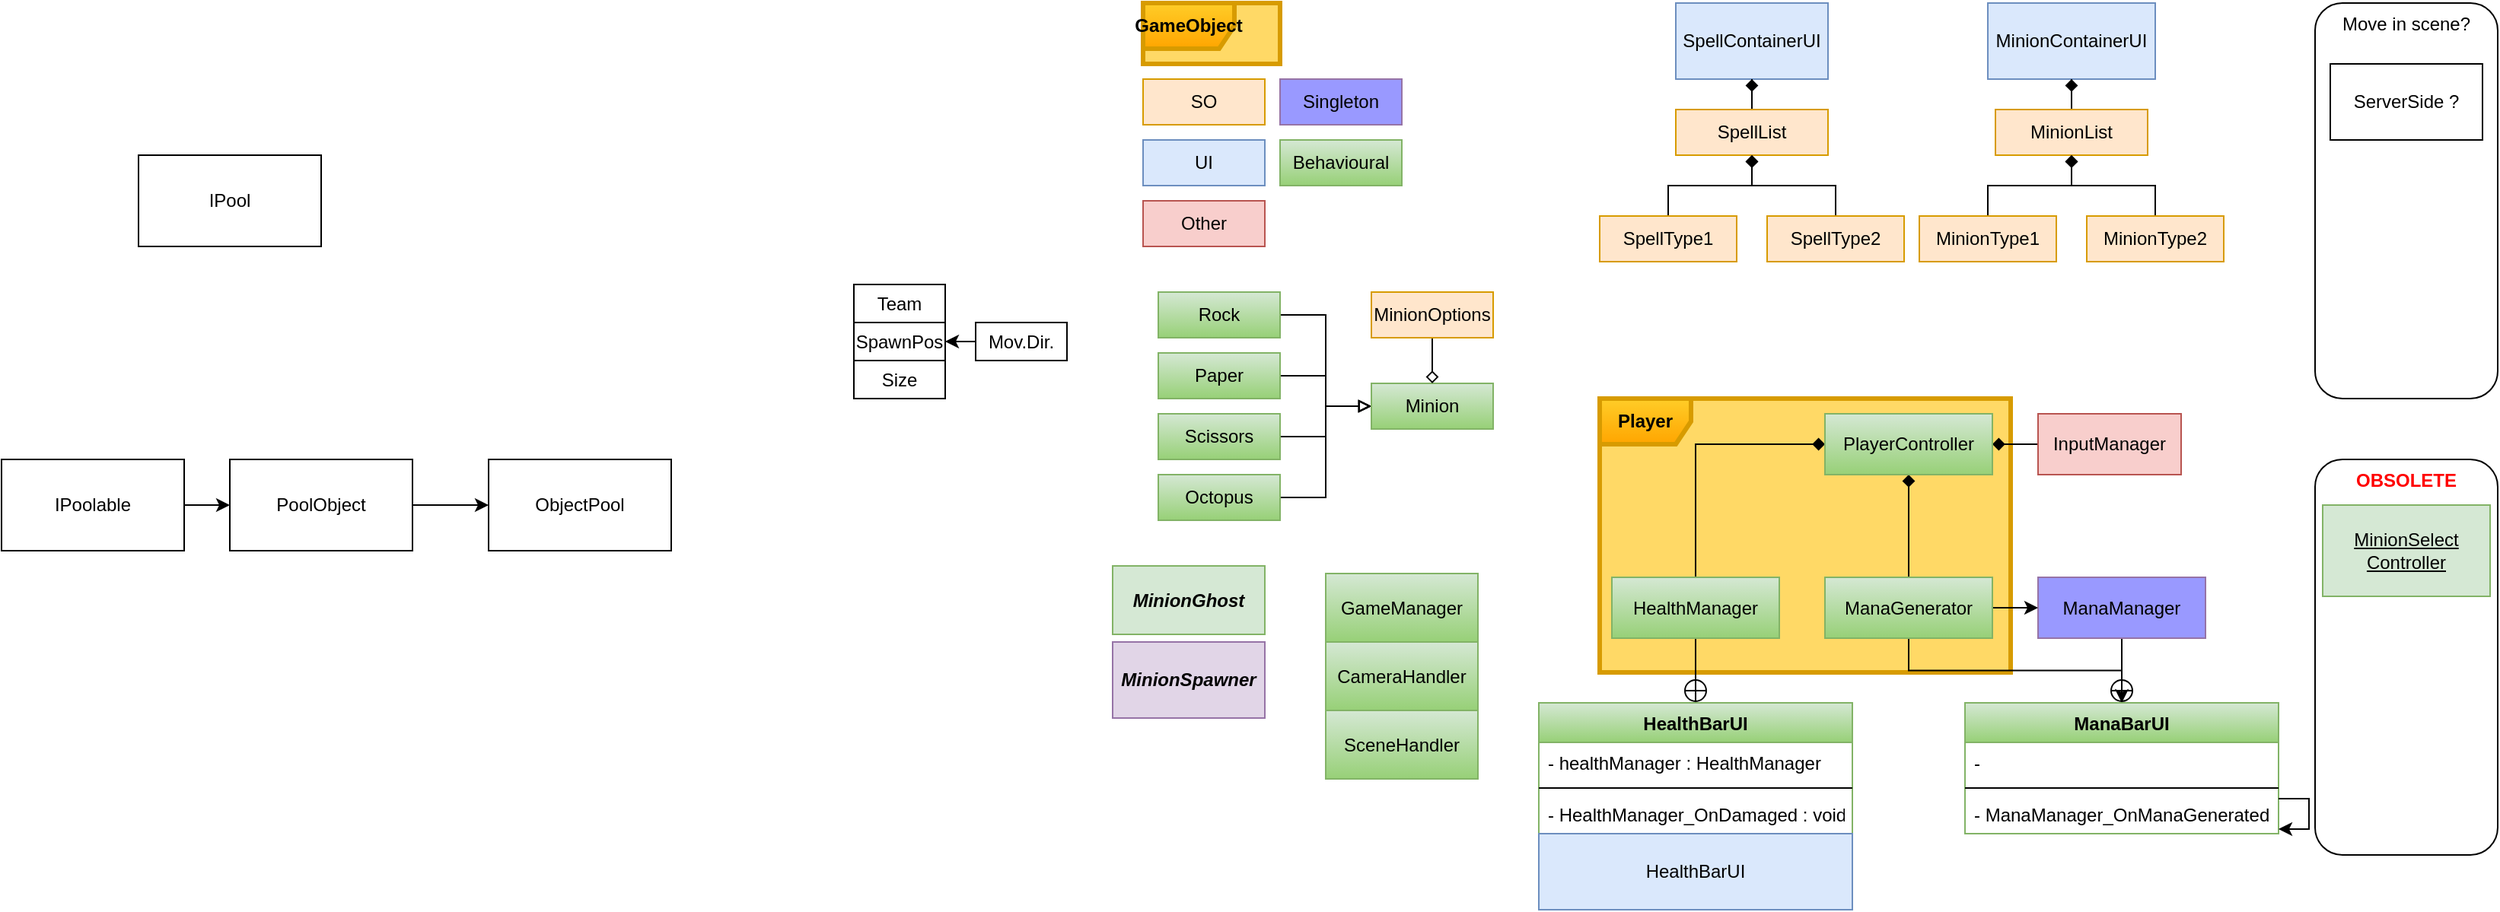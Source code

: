 <mxfile version="16.0.2" type="device"><diagram id="GfL2itH7mbFoeTGBQEbW" name="Sayfa -1"><mxGraphModel dx="1865" dy="689" grid="1" gridSize="10" guides="1" tooltips="1" connect="1" arrows="1" fold="1" page="1" pageScale="1" pageWidth="827" pageHeight="1169" math="0" shadow="0"><root><mxCell id="0"/><mxCell id="1" parent="0"/><mxCell id="EcPCMLKlSUhCGShAriqz-20" value="&lt;b&gt;Player&lt;/b&gt;" style="shape=umlFrame;whiteSpace=wrap;html=1;strokeColor=#d79b00;fillColor=#ffcd28;gradientColor=#ffa500;strokeWidth=3;perimeterSpacing=0;swimlaneFillColor=#FFD966;align=center;" parent="1" vertex="1"><mxGeometry x="340" y="270" width="270" height="180" as="geometry"/></mxCell><mxCell id="Eb7JJvt_ekmqcAMITwJL-7" style="edgeStyle=orthogonalEdgeStyle;rounded=0;orthogonalLoop=1;jettySize=auto;html=1;exitX=1;exitY=0.5;exitDx=0;exitDy=0;entryX=0;entryY=0.5;entryDx=0;entryDy=0;endArrow=block;endFill=0;" parent="1" source="Eb7JJvt_ekmqcAMITwJL-1" target="Eb7JJvt_ekmqcAMITwJL-6" edge="1"><mxGeometry relative="1" as="geometry"/></mxCell><mxCell id="Eb7JJvt_ekmqcAMITwJL-1" value="Rock" style="rounded=0;whiteSpace=wrap;html=1;fillColor=#d5e8d4;strokeColor=#82b366;gradientColor=#97d077;" parent="1" vertex="1"><mxGeometry x="50" y="200" width="80" height="30" as="geometry"/></mxCell><mxCell id="Eb7JJvt_ekmqcAMITwJL-8" style="edgeStyle=orthogonalEdgeStyle;rounded=0;orthogonalLoop=1;jettySize=auto;html=1;exitX=1;exitY=0.5;exitDx=0;exitDy=0;entryX=0;entryY=0.5;entryDx=0;entryDy=0;endArrow=block;endFill=0;" parent="1" source="Eb7JJvt_ekmqcAMITwJL-2" target="Eb7JJvt_ekmqcAMITwJL-6" edge="1"><mxGeometry relative="1" as="geometry"/></mxCell><mxCell id="Eb7JJvt_ekmqcAMITwJL-2" value="Paper" style="rounded=0;whiteSpace=wrap;html=1;fillColor=#d5e8d4;strokeColor=#82b366;gradientColor=#97d077;" parent="1" vertex="1"><mxGeometry x="50" y="240" width="80" height="30" as="geometry"/></mxCell><mxCell id="Eb7JJvt_ekmqcAMITwJL-9" style="edgeStyle=orthogonalEdgeStyle;rounded=0;orthogonalLoop=1;jettySize=auto;html=1;exitX=1;exitY=0.5;exitDx=0;exitDy=0;entryX=0;entryY=0.5;entryDx=0;entryDy=0;endArrow=block;endFill=0;" parent="1" source="Eb7JJvt_ekmqcAMITwJL-3" target="Eb7JJvt_ekmqcAMITwJL-6" edge="1"><mxGeometry relative="1" as="geometry"/></mxCell><mxCell id="Eb7JJvt_ekmqcAMITwJL-3" value="Scissors" style="rounded=0;whiteSpace=wrap;html=1;fillColor=#d5e8d4;strokeColor=#82b366;gradientColor=#97d077;" parent="1" vertex="1"><mxGeometry x="50" y="280" width="80" height="30" as="geometry"/></mxCell><mxCell id="Eb7JJvt_ekmqcAMITwJL-10" style="edgeStyle=orthogonalEdgeStyle;rounded=0;orthogonalLoop=1;jettySize=auto;html=1;exitX=1;exitY=0.5;exitDx=0;exitDy=0;entryX=0;entryY=0.5;entryDx=0;entryDy=0;endArrow=block;endFill=0;" parent="1" source="Eb7JJvt_ekmqcAMITwJL-4" target="Eb7JJvt_ekmqcAMITwJL-6" edge="1"><mxGeometry relative="1" as="geometry"/></mxCell><mxCell id="Eb7JJvt_ekmqcAMITwJL-4" value="Octopus" style="rounded=0;whiteSpace=wrap;html=1;fillColor=#d5e8d4;strokeColor=#82b366;gradientColor=#97d077;" parent="1" vertex="1"><mxGeometry x="50" y="320" width="80" height="30" as="geometry"/></mxCell><mxCell id="Eb7JJvt_ekmqcAMITwJL-5" value="MinionSpawner" style="rounded=0;whiteSpace=wrap;html=1;fillColor=#e1d5e7;strokeColor=#9673a6;fontStyle=3" parent="1" vertex="1"><mxGeometry x="20" y="430" width="100" height="50" as="geometry"/></mxCell><mxCell id="Eb7JJvt_ekmqcAMITwJL-6" value="Minion" style="rounded=0;whiteSpace=wrap;html=1;fillColor=#d5e8d4;strokeColor=#82b366;gradientColor=#97d077;" parent="1" vertex="1"><mxGeometry x="190" y="260" width="80" height="30" as="geometry"/></mxCell><mxCell id="Eb7JJvt_ekmqcAMITwJL-11" value="MinionContainerUI" style="rounded=0;whiteSpace=wrap;html=1;fillColor=#dae8fc;strokeColor=#6c8ebf;" parent="1" vertex="1"><mxGeometry x="595" y="10" width="110" height="50" as="geometry"/></mxCell><mxCell id="Eb7JJvt_ekmqcAMITwJL-12" value="SO" style="rounded=0;whiteSpace=wrap;html=1;fillColor=#ffe6cc;strokeColor=#d79b00;" parent="1" vertex="1"><mxGeometry x="40" y="60" width="80" height="30" as="geometry"/></mxCell><mxCell id="Eb7JJvt_ekmqcAMITwJL-13" value="Singleton" style="rounded=0;whiteSpace=wrap;html=1;fillColor=#9999FF;strokeColor=#9673a6;" parent="1" vertex="1"><mxGeometry x="130" y="60" width="80" height="30" as="geometry"/></mxCell><mxCell id="Eb7JJvt_ekmqcAMITwJL-14" value="UI" style="rounded=0;whiteSpace=wrap;html=1;fillColor=#dae8fc;strokeColor=#6c8ebf;" parent="1" vertex="1"><mxGeometry x="40" y="100" width="80" height="30" as="geometry"/></mxCell><mxCell id="Eb7JJvt_ekmqcAMITwJL-15" value="SpellContainerUI" style="rounded=0;whiteSpace=wrap;html=1;fillColor=#dae8fc;strokeColor=#6c8ebf;" parent="1" vertex="1"><mxGeometry x="390" y="10" width="100" height="50" as="geometry"/></mxCell><mxCell id="Eb7JJvt_ekmqcAMITwJL-16" value="Behavioural" style="rounded=0;whiteSpace=wrap;html=1;fillColor=#d5e8d4;strokeColor=#82b366;gradientColor=#97d077;" parent="1" vertex="1"><mxGeometry x="130" y="100" width="80" height="30" as="geometry"/></mxCell><mxCell id="Eb7JJvt_ekmqcAMITwJL-17" value="ServerSide ?" style="rounded=0;whiteSpace=wrap;html=1;direction=west;horizontal=1;" parent="1" vertex="1"><mxGeometry x="820" y="50" width="100" height="50" as="geometry"/></mxCell><mxCell id="FikH05s0eqatZr69xODe-25" value="" style="edgeStyle=orthogonalEdgeStyle;rounded=0;orthogonalLoop=1;jettySize=auto;html=1;endArrow=circlePlus;endFill=0;entryX=0.5;entryY=0;entryDx=0;entryDy=0;" parent="1" source="Eb7JJvt_ekmqcAMITwJL-19" target="EcPCMLKlSUhCGShAriqz-16" edge="1"><mxGeometry relative="1" as="geometry"><mxPoint x="683" y="517.5" as="targetPoint"/></mxGeometry></mxCell><mxCell id="7CmaLVEED9Y3V0FlP1Bn-3" value="" style="edgeStyle=orthogonalEdgeStyle;rounded=0;orthogonalLoop=1;jettySize=auto;html=1;endArrow=diamond;endFill=1;exitX=0.5;exitY=0;exitDx=0;exitDy=0;" parent="1" source="EcPCMLKlSUhCGShAriqz-1" target="FikH05s0eqatZr69xODe-30" edge="1"><mxGeometry relative="1" as="geometry"/></mxCell><mxCell id="Eb7JJvt_ekmqcAMITwJL-19" value="ManaManager" style="rounded=0;whiteSpace=wrap;html=1;fillColor=#9999FF;strokeColor=#9673a6;" parent="1" vertex="1"><mxGeometry x="628" y="387.5" width="110" height="40" as="geometry"/></mxCell><mxCell id="Eb7JJvt_ekmqcAMITwJL-21" value="MinionGhost" style="rounded=0;whiteSpace=wrap;html=1;fillColor=#d5e8d4;strokeColor=#82b366;fontStyle=3" parent="1" vertex="1"><mxGeometry x="20" y="380" width="100" height="45" as="geometry"/></mxCell><mxCell id="Eb7JJvt_ekmqcAMITwJL-23" value="MinionSelect&lt;br&gt;Controller" style="rounded=0;whiteSpace=wrap;html=1;fillColor=#d5e8d4;strokeColor=#82b366;fontStyle=4" parent="1" vertex="1"><mxGeometry x="815" y="340" width="110" height="60" as="geometry"/></mxCell><mxCell id="FikH05s0eqatZr69xODe-17" value="" style="edgeStyle=orthogonalEdgeStyle;rounded=0;orthogonalLoop=1;jettySize=auto;html=1;endArrow=diamond;endFill=1;" parent="1" source="FikH05s0eqatZr69xODe-3" target="Eb7JJvt_ekmqcAMITwJL-11" edge="1"><mxGeometry relative="1" as="geometry"/></mxCell><mxCell id="FikH05s0eqatZr69xODe-3" value="MinionList" style="rounded=0;whiteSpace=wrap;html=1;fillColor=#ffe6cc;strokeColor=#d79b00;" parent="1" vertex="1"><mxGeometry x="600" y="80" width="100" height="30" as="geometry"/></mxCell><mxCell id="FikH05s0eqatZr69xODe-16" value="" style="edgeStyle=orthogonalEdgeStyle;rounded=0;orthogonalLoop=1;jettySize=auto;html=1;endArrow=diamond;endFill=1;" parent="1" source="FikH05s0eqatZr69xODe-13" target="FikH05s0eqatZr69xODe-3" edge="1"><mxGeometry relative="1" as="geometry"/></mxCell><mxCell id="FikH05s0eqatZr69xODe-13" value="MinionType1" style="rounded=0;whiteSpace=wrap;html=1;fillColor=#ffe6cc;strokeColor=#d79b00;" parent="1" vertex="1"><mxGeometry x="550" y="150" width="90" height="30" as="geometry"/></mxCell><mxCell id="FikH05s0eqatZr69xODe-15" value="" style="edgeStyle=orthogonalEdgeStyle;rounded=0;orthogonalLoop=1;jettySize=auto;html=1;endArrow=diamond;endFill=1;" parent="1" source="FikH05s0eqatZr69xODe-14" target="FikH05s0eqatZr69xODe-3" edge="1"><mxGeometry relative="1" as="geometry"/></mxCell><mxCell id="FikH05s0eqatZr69xODe-14" value="MinionType2" style="rounded=0;whiteSpace=wrap;html=1;fillColor=#ffe6cc;strokeColor=#d79b00;" parent="1" vertex="1"><mxGeometry x="660" y="150" width="90" height="30" as="geometry"/></mxCell><mxCell id="FikH05s0eqatZr69xODe-23" value="" style="edgeStyle=orthogonalEdgeStyle;rounded=0;orthogonalLoop=1;jettySize=auto;html=1;endArrow=diamond;endFill=1;" parent="1" source="FikH05s0eqatZr69xODe-18" target="Eb7JJvt_ekmqcAMITwJL-15" edge="1"><mxGeometry relative="1" as="geometry"/></mxCell><mxCell id="FikH05s0eqatZr69xODe-18" value="SpellList" style="rounded=0;whiteSpace=wrap;html=1;fillColor=#ffe6cc;strokeColor=#d79b00;" parent="1" vertex="1"><mxGeometry x="390" y="80" width="100" height="30" as="geometry"/></mxCell><mxCell id="FikH05s0eqatZr69xODe-19" value="" style="edgeStyle=orthogonalEdgeStyle;rounded=0;orthogonalLoop=1;jettySize=auto;html=1;endArrow=diamond;endFill=1;" parent="1" source="FikH05s0eqatZr69xODe-20" target="FikH05s0eqatZr69xODe-18" edge="1"><mxGeometry relative="1" as="geometry"/></mxCell><mxCell id="FikH05s0eqatZr69xODe-20" value="SpellType1" style="rounded=0;whiteSpace=wrap;html=1;fillColor=#ffe6cc;strokeColor=#d79b00;" parent="1" vertex="1"><mxGeometry x="340" y="150" width="90" height="30" as="geometry"/></mxCell><mxCell id="FikH05s0eqatZr69xODe-21" value="" style="edgeStyle=orthogonalEdgeStyle;rounded=0;orthogonalLoop=1;jettySize=auto;html=1;endArrow=diamond;endFill=1;" parent="1" source="FikH05s0eqatZr69xODe-22" target="FikH05s0eqatZr69xODe-18" edge="1"><mxGeometry relative="1" as="geometry"/></mxCell><mxCell id="FikH05s0eqatZr69xODe-22" value="SpellType2" style="rounded=0;whiteSpace=wrap;html=1;fillColor=#ffe6cc;strokeColor=#d79b00;" parent="1" vertex="1"><mxGeometry x="450" y="150" width="90" height="30" as="geometry"/></mxCell><mxCell id="FikH05s0eqatZr69xODe-24" value="GameManager" style="rounded=0;whiteSpace=wrap;html=1;fillColor=#d5e8d4;strokeColor=#82b366;gradientColor=#97d077;" parent="1" vertex="1"><mxGeometry x="160" y="385" width="100" height="45" as="geometry"/></mxCell><mxCell id="FikH05s0eqatZr69xODe-27" value="" style="edgeStyle=orthogonalEdgeStyle;rounded=0;orthogonalLoop=1;jettySize=auto;html=1;endArrow=circlePlus;endFill=0;" parent="1" source="FikH05s0eqatZr69xODe-26" target="EcPCMLKlSUhCGShAriqz-8" edge="1"><mxGeometry relative="1" as="geometry"/></mxCell><mxCell id="7CmaLVEED9Y3V0FlP1Bn-4" value="" style="edgeStyle=orthogonalEdgeStyle;rounded=0;orthogonalLoop=1;jettySize=auto;html=1;endArrow=diamond;endFill=1;exitX=0.5;exitY=0;exitDx=0;exitDy=0;entryX=0;entryY=0.5;entryDx=0;entryDy=0;" parent="1" source="FikH05s0eqatZr69xODe-26" target="FikH05s0eqatZr69xODe-30" edge="1"><mxGeometry relative="1" as="geometry"/></mxCell><mxCell id="FikH05s0eqatZr69xODe-26" value="HealthManager" style="rounded=0;whiteSpace=wrap;html=1;fillColor=#d5e8d4;strokeColor=#82b366;gradientColor=#97d077;fontStyle=0" parent="1" vertex="1"><mxGeometry x="348" y="387.5" width="110" height="40" as="geometry"/></mxCell><mxCell id="FikH05s0eqatZr69xODe-28" value="Other" style="rounded=0;whiteSpace=wrap;html=1;fillColor=#f8cecc;strokeColor=#b85450;" parent="1" vertex="1"><mxGeometry x="40" y="140" width="80" height="30" as="geometry"/></mxCell><mxCell id="7CmaLVEED9Y3V0FlP1Bn-5" value="" style="edgeStyle=orthogonalEdgeStyle;rounded=0;orthogonalLoop=1;jettySize=auto;html=1;endArrow=diamond;endFill=1;exitX=0;exitY=0.5;exitDx=0;exitDy=0;" parent="1" source="FikH05s0eqatZr69xODe-29" target="FikH05s0eqatZr69xODe-30" edge="1"><mxGeometry relative="1" as="geometry"/></mxCell><mxCell id="FikH05s0eqatZr69xODe-29" value="InputManager" style="rounded=0;whiteSpace=wrap;html=1;fillColor=#f8cecc;strokeColor=#b85450;" parent="1" vertex="1"><mxGeometry x="628" y="280" width="94" height="40" as="geometry"/></mxCell><mxCell id="FikH05s0eqatZr69xODe-30" value="PlayerController" style="rounded=0;whiteSpace=wrap;html=1;fillColor=#d5e8d4;strokeColor=#82b366;gradientColor=#97d077;fontStyle=0;align=center;" parent="1" vertex="1"><mxGeometry x="488" y="280" width="110" height="40" as="geometry"/></mxCell><mxCell id="7CmaLVEED9Y3V0FlP1Bn-2" value="&lt;div&gt;&lt;span&gt;Move in scene?&lt;/span&gt;&lt;br&gt;&lt;/div&gt;&lt;div&gt;&lt;span&gt;&lt;br&gt;&lt;/span&gt;&lt;/div&gt;" style="rounded=1;whiteSpace=wrap;html=1;align=center;verticalAlign=top;labelPosition=center;verticalLabelPosition=middle;spacingBottom=0;fillColor=none;" parent="1" vertex="1"><mxGeometry x="810" y="10" width="120" height="260" as="geometry"/></mxCell><mxCell id="egSkhlj0Ok8Afp6qyzbZ-2" value="" style="edgeStyle=orthogonalEdgeStyle;rounded=0;orthogonalLoop=1;jettySize=auto;html=1;endArrow=diamond;endFill=0;" parent="1" source="egSkhlj0Ok8Afp6qyzbZ-1" target="Eb7JJvt_ekmqcAMITwJL-6" edge="1"><mxGeometry relative="1" as="geometry"/></mxCell><mxCell id="egSkhlj0Ok8Afp6qyzbZ-1" value="MinionOptions" style="rounded=0;whiteSpace=wrap;html=1;fillColor=#ffe6cc;strokeColor=#d79b00;" parent="1" vertex="1"><mxGeometry x="190" y="200" width="80" height="30" as="geometry"/></mxCell><mxCell id="egSkhlj0Ok8Afp6qyzbZ-3" value="CameraHandler" style="rounded=0;whiteSpace=wrap;html=1;fillColor=#d5e8d4;strokeColor=#82b366;gradientColor=#97d077;" parent="1" vertex="1"><mxGeometry x="160" y="430" width="100" height="45" as="geometry"/></mxCell><mxCell id="egSkhlj0Ok8Afp6qyzbZ-4" value="SceneHandler" style="rounded=0;whiteSpace=wrap;html=1;fillColor=#d5e8d4;strokeColor=#82b366;gradientColor=#97d077;" parent="1" vertex="1"><mxGeometry x="160" y="475" width="100" height="45" as="geometry"/></mxCell><mxCell id="egSkhlj0Ok8Afp6qyzbZ-5" value="&lt;div&gt;&lt;b&gt;&lt;font color=&quot;#ff0000&quot;&gt;OBSOLETE&lt;/font&gt;&lt;/b&gt;&lt;/div&gt;" style="rounded=1;html=1;align=center;verticalAlign=top;labelPosition=center;verticalLabelPosition=middle;spacingBottom=0;labelBackgroundColor=default;fillColor=none;arcSize=15;whiteSpace=wrap;" parent="1" vertex="1"><mxGeometry x="810" y="310" width="120" height="260" as="geometry"/></mxCell><mxCell id="EcPCMLKlSUhCGShAriqz-2" style="edgeStyle=orthogonalEdgeStyle;rounded=0;orthogonalLoop=1;jettySize=auto;html=1;exitX=1;exitY=0.5;exitDx=0;exitDy=0;entryX=0;entryY=0.5;entryDx=0;entryDy=0;" parent="1" source="EcPCMLKlSUhCGShAriqz-1" target="Eb7JJvt_ekmqcAMITwJL-19" edge="1"><mxGeometry relative="1" as="geometry"/></mxCell><mxCell id="da7jLaGGFufuyC4Bdw4x-1" style="edgeStyle=orthogonalEdgeStyle;rounded=0;orthogonalLoop=1;jettySize=auto;html=1;entryX=0.5;entryY=0;entryDx=0;entryDy=0;" parent="1" source="EcPCMLKlSUhCGShAriqz-1" target="EcPCMLKlSUhCGShAriqz-16" edge="1"><mxGeometry relative="1" as="geometry"/></mxCell><mxCell id="EcPCMLKlSUhCGShAriqz-1" value="ManaGenerator" style="rounded=0;whiteSpace=wrap;html=1;fillColor=#d5e8d4;strokeColor=#82b366;gradientColor=#97d077;fontStyle=0" parent="1" vertex="1"><mxGeometry x="488" y="387.5" width="110" height="40" as="geometry"/></mxCell><mxCell id="EcPCMLKlSUhCGShAriqz-8" value="HealthBarUI" style="swimlane;fontStyle=1;align=center;verticalAlign=top;childLayout=stackLayout;horizontal=1;startSize=26;horizontalStack=0;resizeParent=1;resizeParentMax=0;resizeLast=0;collapsible=1;marginBottom=0;fillColor=#d5e8d4;strokeColor=#82b366;gradientColor=#97d077;" parent="1" vertex="1"><mxGeometry x="300" y="470" width="206" height="136" as="geometry"/></mxCell><mxCell id="EcPCMLKlSUhCGShAriqz-9" value="- healthManager : HealthManager" style="text;strokeColor=none;fillColor=none;align=left;verticalAlign=top;spacingLeft=4;spacingRight=4;overflow=hidden;rotatable=0;points=[[0,0.5],[1,0.5]];portConstraint=eastwest;" parent="EcPCMLKlSUhCGShAriqz-8" vertex="1"><mxGeometry y="26" width="206" height="26" as="geometry"/></mxCell><mxCell id="EcPCMLKlSUhCGShAriqz-10" value="" style="line;strokeWidth=1;fillColor=none;align=left;verticalAlign=middle;spacingTop=-1;spacingLeft=3;spacingRight=3;rotatable=0;labelPosition=right;points=[];portConstraint=eastwest;" parent="EcPCMLKlSUhCGShAriqz-8" vertex="1"><mxGeometry y="52" width="206" height="8" as="geometry"/></mxCell><mxCell id="EcPCMLKlSUhCGShAriqz-11" value="- HealthManager_OnDamaged : void" style="text;strokeColor=none;fillColor=none;align=left;verticalAlign=top;spacingLeft=4;spacingRight=4;overflow=hidden;rotatable=0;points=[[0,0.5],[1,0.5]];portConstraint=eastwest;" parent="EcPCMLKlSUhCGShAriqz-8" vertex="1"><mxGeometry y="60" width="206" height="26" as="geometry"/></mxCell><mxCell id="Eb7JJvt_ekmqcAMITwJL-18" value="HealthBarUI" style="rounded=0;whiteSpace=wrap;html=1;fillColor=#dae8fc;strokeColor=#6c8ebf;fontStyle=0" parent="EcPCMLKlSUhCGShAriqz-8" vertex="1"><mxGeometry y="86" width="206" height="50" as="geometry"/></mxCell><mxCell id="EcPCMLKlSUhCGShAriqz-16" value="ManaBarUI" style="swimlane;fontStyle=1;align=center;verticalAlign=top;childLayout=stackLayout;horizontal=1;startSize=26;horizontalStack=0;resizeParent=1;resizeParentMax=0;resizeLast=0;collapsible=1;marginBottom=0;fillColor=#d5e8d4;gradientColor=#97d077;strokeColor=#82b366;" parent="1" vertex="1"><mxGeometry x="580" y="470" width="206" height="86" as="geometry"/></mxCell><mxCell id="EcPCMLKlSUhCGShAriqz-17" value="-" style="text;strokeColor=none;fillColor=none;align=left;verticalAlign=top;spacingLeft=4;spacingRight=4;overflow=hidden;rotatable=0;points=[[0,0.5],[1,0.5]];portConstraint=eastwest;" parent="EcPCMLKlSUhCGShAriqz-16" vertex="1"><mxGeometry y="26" width="206" height="26" as="geometry"/></mxCell><mxCell id="EcPCMLKlSUhCGShAriqz-18" value="" style="line;strokeWidth=1;fillColor=none;align=left;verticalAlign=middle;spacingTop=-1;spacingLeft=3;spacingRight=3;rotatable=0;labelPosition=right;points=[];portConstraint=eastwest;" parent="EcPCMLKlSUhCGShAriqz-16" vertex="1"><mxGeometry y="52" width="206" height="8" as="geometry"/></mxCell><mxCell id="EcPCMLKlSUhCGShAriqz-19" value="- ManaManager_OnManaGenerated" style="text;strokeColor=none;fillColor=none;align=left;verticalAlign=top;spacingLeft=4;spacingRight=4;overflow=hidden;rotatable=0;points=[[0,0.5],[1,0.5]];portConstraint=eastwest;" parent="EcPCMLKlSUhCGShAriqz-16" vertex="1"><mxGeometry y="60" width="206" height="26" as="geometry"/></mxCell><mxCell id="da7jLaGGFufuyC4Bdw4x-2" style="edgeStyle=orthogonalEdgeStyle;rounded=0;orthogonalLoop=1;jettySize=auto;html=1;" parent="EcPCMLKlSUhCGShAriqz-16" source="EcPCMLKlSUhCGShAriqz-19" target="EcPCMLKlSUhCGShAriqz-19" edge="1"><mxGeometry relative="1" as="geometry"/></mxCell><mxCell id="EcPCMLKlSUhCGShAriqz-21" value="&lt;b&gt;GameObject&lt;/b&gt;" style="shape=umlFrame;whiteSpace=wrap;html=1;strokeColor=#d79b00;fillColor=#ffcd28;gradientColor=#ffa500;strokeWidth=3;perimeterSpacing=0;swimlaneFillColor=#FFD966;align=center;" parent="1" vertex="1"><mxGeometry x="40" y="10" width="90" height="40" as="geometry"/></mxCell><mxCell id="6ZH-X1_3gmYuz_06JJnR-1" value="Team" style="rounded=0;whiteSpace=wrap;html=1;" parent="1" vertex="1"><mxGeometry x="-150" y="195" width="60" height="25" as="geometry"/></mxCell><mxCell id="6ZH-X1_3gmYuz_06JJnR-2" value="SpawnPos" style="rounded=0;whiteSpace=wrap;html=1;" parent="1" vertex="1"><mxGeometry x="-150" y="220" width="60" height="25" as="geometry"/></mxCell><mxCell id="6ZH-X1_3gmYuz_06JJnR-3" value="Size" style="rounded=0;whiteSpace=wrap;html=1;" parent="1" vertex="1"><mxGeometry x="-150" y="245" width="60" height="25" as="geometry"/></mxCell><mxCell id="6ZH-X1_3gmYuz_06JJnR-5" value="" style="edgeStyle=orthogonalEdgeStyle;rounded=0;orthogonalLoop=1;jettySize=auto;html=1;entryX=1;entryY=0.5;entryDx=0;entryDy=0;" parent="1" source="6ZH-X1_3gmYuz_06JJnR-4" target="6ZH-X1_3gmYuz_06JJnR-2" edge="1"><mxGeometry relative="1" as="geometry"/></mxCell><mxCell id="6ZH-X1_3gmYuz_06JJnR-4" value="Mov.Dir." style="rounded=0;whiteSpace=wrap;html=1;" parent="1" vertex="1"><mxGeometry x="-70" y="220" width="60" height="25" as="geometry"/></mxCell><mxCell id="wxT-orkT-mXAC2jRIS5F-4" value="" style="edgeStyle=orthogonalEdgeStyle;rounded=0;orthogonalLoop=1;jettySize=auto;html=1;" edge="1" parent="1" source="wxT-orkT-mXAC2jRIS5F-1" target="wxT-orkT-mXAC2jRIS5F-3"><mxGeometry relative="1" as="geometry"/></mxCell><mxCell id="wxT-orkT-mXAC2jRIS5F-1" value="IPoolable" style="rounded=0;whiteSpace=wrap;html=1;" vertex="1" parent="1"><mxGeometry x="-710" y="310" width="120" height="60" as="geometry"/></mxCell><mxCell id="wxT-orkT-mXAC2jRIS5F-2" value="IPool" style="rounded=0;whiteSpace=wrap;html=1;" vertex="1" parent="1"><mxGeometry x="-620" y="110" width="120" height="60" as="geometry"/></mxCell><mxCell id="wxT-orkT-mXAC2jRIS5F-6" value="" style="edgeStyle=orthogonalEdgeStyle;rounded=0;orthogonalLoop=1;jettySize=auto;html=1;" edge="1" parent="1" source="wxT-orkT-mXAC2jRIS5F-3" target="wxT-orkT-mXAC2jRIS5F-5"><mxGeometry relative="1" as="geometry"/></mxCell><mxCell id="wxT-orkT-mXAC2jRIS5F-3" value="PoolObject" style="rounded=0;whiteSpace=wrap;html=1;" vertex="1" parent="1"><mxGeometry x="-560" y="310" width="120" height="60" as="geometry"/></mxCell><mxCell id="wxT-orkT-mXAC2jRIS5F-5" value="ObjectPool" style="rounded=0;whiteSpace=wrap;html=1;" vertex="1" parent="1"><mxGeometry x="-390" y="310" width="120" height="60" as="geometry"/></mxCell></root></mxGraphModel></diagram></mxfile>